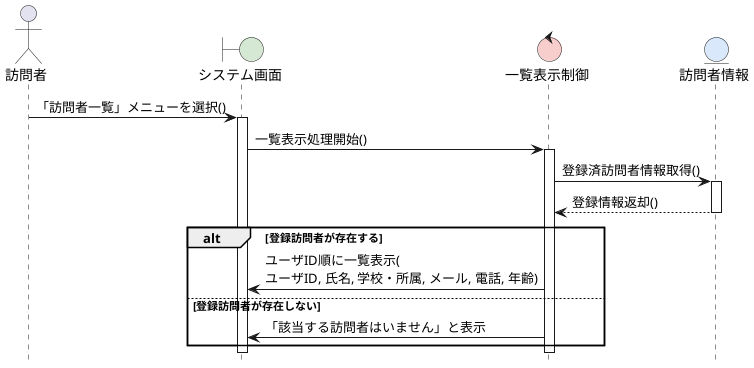 @startuml Web訪問者システム-訪問者一覧表示シーケンス図
hide footbox
skinparam boundaryBackgroundColor #D5E8D4
skinparam controlBackgroundColor  #F8CECC
skinparam entityBackgroundColor   #DAE8FC

actor 訪問者 as A
boundary システム画面 as B1
control 一覧表示制御 as C1
entity 訪問者情報 as E1

A -> B1: 「訪問者一覧」メニューを選択()
activate B1

B1 -> C1: 一覧表示処理開始()
activate C1

C1 -> E1: 登録済訪問者情報取得()
activate E1
E1 --> C1: 登録情報返却()
deactivate E1

alt 登録訪問者が存在する
    C1 -> B1: ユーザID順に一覧表示(\nユーザID, 氏名, 学校・所属, メール, 電話, 年齢)
else 登録訪問者が存在しない
    C1 -> B1: 「該当する訪問者はいません」と表示
end

deactivate C1
deactivate B1

@enduml
